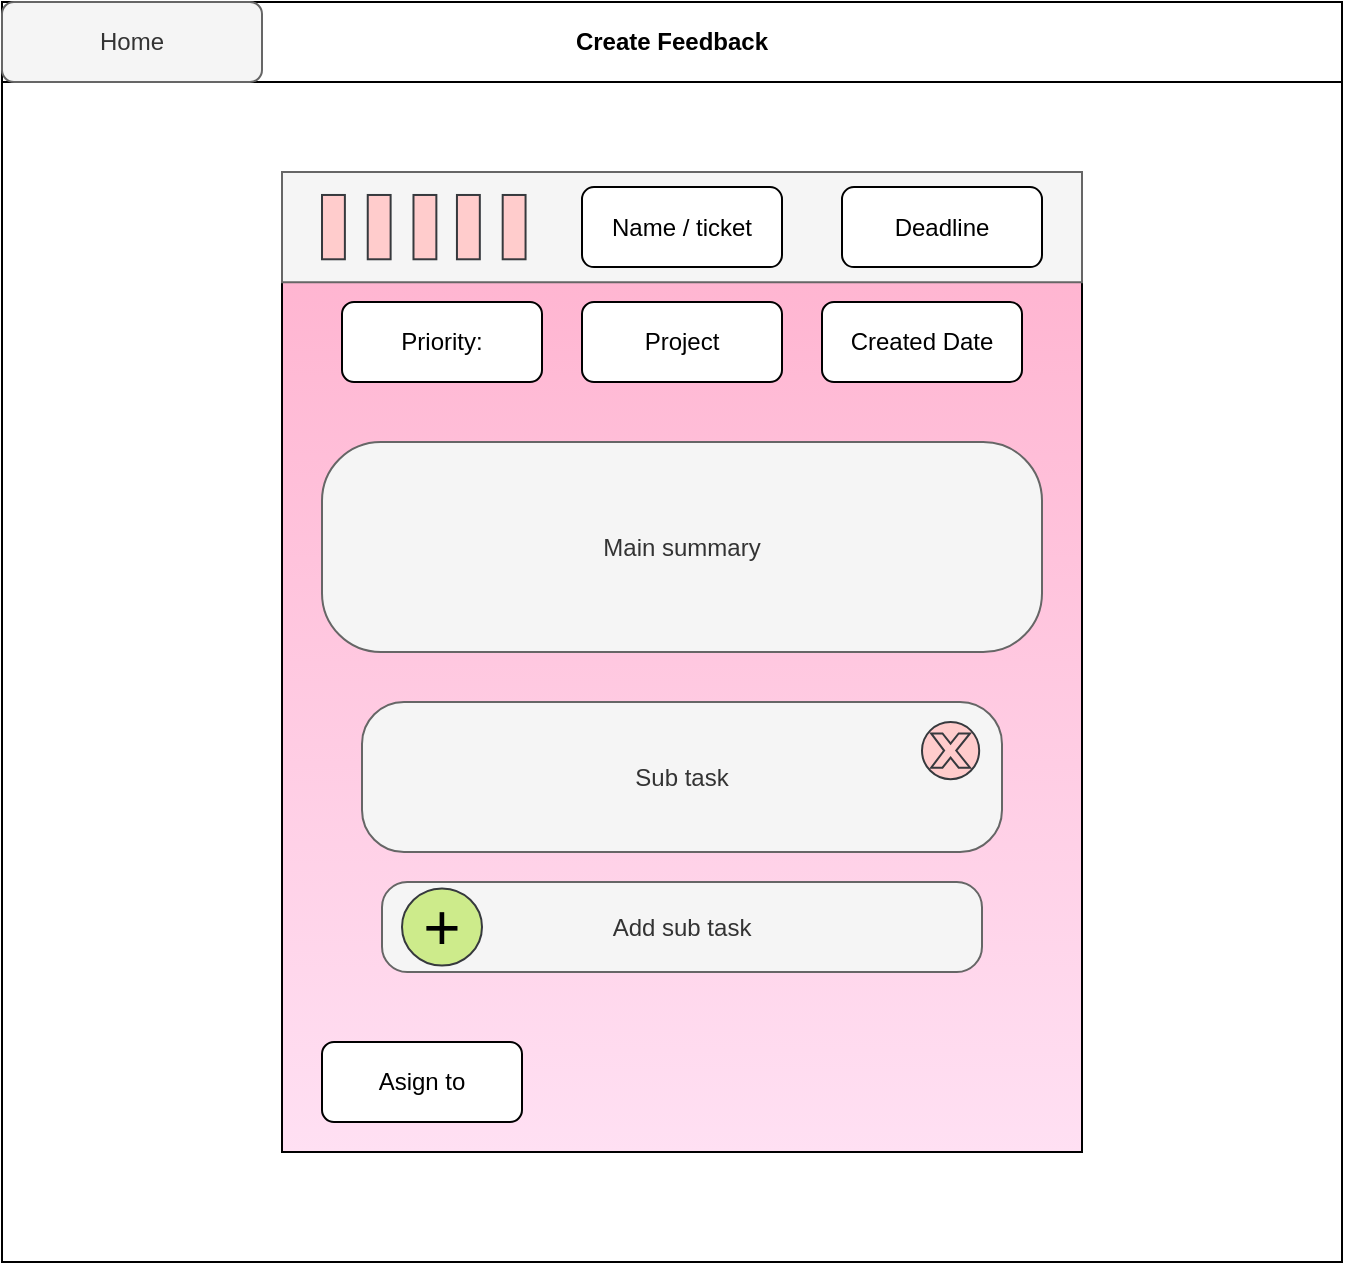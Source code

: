 <mxfile version="24.8.3">
  <diagram name="Page-1" id="cL6I5ThDCglktqRZo5vu">
    <mxGraphModel dx="1465" dy="788" grid="1" gridSize="10" guides="1" tooltips="1" connect="1" arrows="1" fold="1" page="1" pageScale="1" pageWidth="827" pageHeight="1169" math="0" shadow="0">
      <root>
        <mxCell id="0" />
        <mxCell id="1" parent="0" />
        <mxCell id="t-Pw8yt_3uS7ez2Yv-US-1" value="Create Feedback" style="swimlane;whiteSpace=wrap;html=1;startSize=40;" vertex="1" parent="1">
          <mxGeometry x="100" y="10" width="670" height="630" as="geometry" />
        </mxCell>
        <mxCell id="t-Pw8yt_3uS7ez2Yv-US-45" value="" style="group" vertex="1" connectable="0" parent="t-Pw8yt_3uS7ez2Yv-US-1">
          <mxGeometry x="140" y="85" width="400" height="490" as="geometry" />
        </mxCell>
        <mxCell id="t-Pw8yt_3uS7ez2Yv-US-43" value="" style="rounded=0;whiteSpace=wrap;html=1;gradientColor=#FFE0F3;fillColor=#FFB0CD;" vertex="1" parent="t-Pw8yt_3uS7ez2Yv-US-45">
          <mxGeometry width="400" height="490.0" as="geometry" />
        </mxCell>
        <mxCell id="t-Pw8yt_3uS7ez2Yv-US-44" value="" style="rounded=0;whiteSpace=wrap;html=1;fillColor=#f5f5f5;fontColor=#333333;strokeColor=#666666;" vertex="1" parent="t-Pw8yt_3uS7ez2Yv-US-45">
          <mxGeometry width="400" height="55.125" as="geometry" />
        </mxCell>
        <mxCell id="t-Pw8yt_3uS7ez2Yv-US-46" value="Deadline" style="rounded=1;whiteSpace=wrap;html=1;" vertex="1" parent="t-Pw8yt_3uS7ez2Yv-US-45">
          <mxGeometry x="280" y="7.56" width="100" height="40" as="geometry" />
        </mxCell>
        <mxCell id="t-Pw8yt_3uS7ez2Yv-US-47" value="Name / ticket" style="rounded=1;whiteSpace=wrap;html=1;" vertex="1" parent="t-Pw8yt_3uS7ez2Yv-US-45">
          <mxGeometry x="150" y="7.56" width="100" height="40" as="geometry" />
        </mxCell>
        <mxCell id="t-Pw8yt_3uS7ez2Yv-US-48" value="Priority:" style="rounded=1;whiteSpace=wrap;html=1;" vertex="1" parent="t-Pw8yt_3uS7ez2Yv-US-45">
          <mxGeometry x="30" y="65" width="100" height="40" as="geometry" />
        </mxCell>
        <mxCell id="t-Pw8yt_3uS7ez2Yv-US-49" value="Project" style="rounded=1;whiteSpace=wrap;html=1;" vertex="1" parent="t-Pw8yt_3uS7ez2Yv-US-45">
          <mxGeometry x="150" y="65" width="100" height="40" as="geometry" />
        </mxCell>
        <mxCell id="t-Pw8yt_3uS7ez2Yv-US-50" value="Created Date" style="rounded=1;whiteSpace=wrap;html=1;" vertex="1" parent="t-Pw8yt_3uS7ez2Yv-US-45">
          <mxGeometry x="270" y="65" width="100" height="40" as="geometry" />
        </mxCell>
        <mxCell id="t-Pw8yt_3uS7ez2Yv-US-52" value="Main summary" style="rounded=1;whiteSpace=wrap;html=1;arcSize=28;fillColor=#f5f5f5;fontColor=#333333;strokeColor=#666666;" vertex="1" parent="t-Pw8yt_3uS7ez2Yv-US-45">
          <mxGeometry x="20" y="135" width="360" height="105" as="geometry" />
        </mxCell>
        <mxCell id="t-Pw8yt_3uS7ez2Yv-US-53" value="Sub task" style="rounded=1;whiteSpace=wrap;html=1;arcSize=28;fillColor=#f5f5f5;fontColor=#333333;strokeColor=#666666;" vertex="1" parent="t-Pw8yt_3uS7ez2Yv-US-45">
          <mxGeometry x="40" y="265" width="320" height="75" as="geometry" />
        </mxCell>
        <mxCell id="t-Pw8yt_3uS7ez2Yv-US-60" value="Asign to" style="rounded=1;whiteSpace=wrap;html=1;" vertex="1" parent="t-Pw8yt_3uS7ez2Yv-US-45">
          <mxGeometry x="20" y="435" width="100" height="40" as="geometry" />
        </mxCell>
        <mxCell id="t-Pw8yt_3uS7ez2Yv-US-63" value="Add sub task" style="rounded=1;whiteSpace=wrap;html=1;arcSize=28;fillColor=#f5f5f5;fontColor=#333333;strokeColor=#666666;" vertex="1" parent="t-Pw8yt_3uS7ez2Yv-US-45">
          <mxGeometry x="50" y="355" width="300" height="45" as="geometry" />
        </mxCell>
        <mxCell id="t-Pw8yt_3uS7ez2Yv-US-55" value="" style="ellipse;whiteSpace=wrap;html=1;fillColor=#cdeb8b;strokeColor=#36393d;" vertex="1" parent="t-Pw8yt_3uS7ez2Yv-US-45">
          <mxGeometry x="60" y="358.21" width="40" height="38.59" as="geometry" />
        </mxCell>
        <mxCell id="t-Pw8yt_3uS7ez2Yv-US-59" value="&lt;font style=&quot;font-size: 32px;&quot;&gt;+&lt;/font&gt;" style="text;html=1;align=center;verticalAlign=middle;whiteSpace=wrap;rounded=0;" vertex="1" parent="t-Pw8yt_3uS7ez2Yv-US-45">
          <mxGeometry x="65" y="362.86" width="30" height="29.3" as="geometry" />
        </mxCell>
        <mxCell id="t-Pw8yt_3uS7ez2Yv-US-66" value="" style="group" vertex="1" connectable="0" parent="t-Pw8yt_3uS7ez2Yv-US-45">
          <mxGeometry x="320" y="275" width="28.59" height="28.59" as="geometry" />
        </mxCell>
        <mxCell id="t-Pw8yt_3uS7ez2Yv-US-64" value="" style="ellipse;whiteSpace=wrap;html=1;fillColor=#ffcccc;strokeColor=#36393d;" vertex="1" parent="t-Pw8yt_3uS7ez2Yv-US-66">
          <mxGeometry width="28.59" height="28.59" as="geometry" />
        </mxCell>
        <mxCell id="t-Pw8yt_3uS7ez2Yv-US-65" value="" style="verticalLabelPosition=bottom;verticalAlign=top;html=1;shape=mxgraph.basic.x;fillColor=#ffcccc;strokeColor=#36393d;" vertex="1" parent="t-Pw8yt_3uS7ez2Yv-US-66">
          <mxGeometry x="4.574" y="5.718" width="19.441" height="17.154" as="geometry" />
        </mxCell>
        <mxCell id="t-Pw8yt_3uS7ez2Yv-US-73" value="" style="group" vertex="1" connectable="0" parent="t-Pw8yt_3uS7ez2Yv-US-45">
          <mxGeometry x="20.005" y="11.486" width="101.776" height="32.153" as="geometry" />
        </mxCell>
        <mxCell id="t-Pw8yt_3uS7ez2Yv-US-68" value="" style="rounded=0;whiteSpace=wrap;html=1;fillColor=#ffcccc;strokeColor=#36393d;" vertex="1" parent="t-Pw8yt_3uS7ez2Yv-US-73">
          <mxGeometry width="11.436" height="32.153" as="geometry" />
        </mxCell>
        <mxCell id="t-Pw8yt_3uS7ez2Yv-US-69" value="" style="rounded=0;whiteSpace=wrap;html=1;fillColor=#ffcccc;strokeColor=#36393d;" vertex="1" parent="t-Pw8yt_3uS7ez2Yv-US-73">
          <mxGeometry x="22.871" width="11.436" height="32.153" as="geometry" />
        </mxCell>
        <mxCell id="t-Pw8yt_3uS7ez2Yv-US-70" value="" style="rounded=0;whiteSpace=wrap;html=1;fillColor=#ffcccc;strokeColor=#36393d;" vertex="1" parent="t-Pw8yt_3uS7ez2Yv-US-73">
          <mxGeometry x="45.742" width="11.436" height="32.153" as="geometry" />
        </mxCell>
        <mxCell id="t-Pw8yt_3uS7ez2Yv-US-71" value="" style="rounded=0;whiteSpace=wrap;html=1;fillColor=#ffcccc;strokeColor=#36393d;" vertex="1" parent="t-Pw8yt_3uS7ez2Yv-US-73">
          <mxGeometry x="67.47" width="11.436" height="32.153" as="geometry" />
        </mxCell>
        <mxCell id="t-Pw8yt_3uS7ez2Yv-US-72" value="" style="rounded=0;whiteSpace=wrap;html=1;fillColor=#ffcccc;strokeColor=#36393d;" vertex="1" parent="t-Pw8yt_3uS7ez2Yv-US-73">
          <mxGeometry x="90.341" width="11.436" height="32.153" as="geometry" />
        </mxCell>
        <mxCell id="t-Pw8yt_3uS7ez2Yv-US-61" value="Home" style="rounded=1;whiteSpace=wrap;html=1;fillColor=#f5f5f5;fontColor=#333333;strokeColor=#666666;" vertex="1" parent="t-Pw8yt_3uS7ez2Yv-US-1">
          <mxGeometry width="130" height="40" as="geometry" />
        </mxCell>
      </root>
    </mxGraphModel>
  </diagram>
</mxfile>
